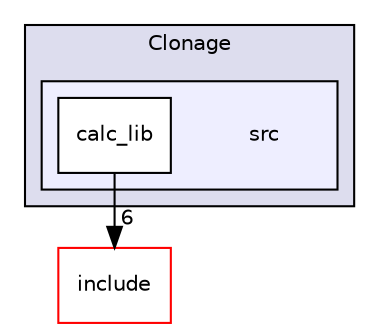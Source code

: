 digraph "O:/Documents/ENSG_3A/Projet_calculette/Clonage/src" {
  compound=true
  node [ fontsize="10", fontname="Helvetica"];
  edge [ labelfontsize="10", labelfontname="Helvetica"];
  subgraph clusterdir_41be43597ad8d392bd8a46645ff2b1b7 {
    graph [ bgcolor="#ddddee", pencolor="black", label="Clonage" fontname="Helvetica", fontsize="10", URL="dir_41be43597ad8d392bd8a46645ff2b1b7.html"]
  subgraph clusterdir_2cc309a84f414bca410acae58ff4e905 {
    graph [ bgcolor="#eeeeff", pencolor="black", label="" URL="dir_2cc309a84f414bca410acae58ff4e905.html"];
    dir_2cc309a84f414bca410acae58ff4e905 [shape=plaintext label="src"];
    dir_f590600fadce9df44aaa3cdf387695e9 [shape=box label="calc_lib" color="black" fillcolor="white" style="filled" URL="dir_f590600fadce9df44aaa3cdf387695e9.html"];
  }
  }
  dir_8ae9b5850aba480c13ee343367913353 [shape=box label="include" fillcolor="white" style="filled" color="red" URL="dir_8ae9b5850aba480c13ee343367913353.html"];
  dir_f590600fadce9df44aaa3cdf387695e9->dir_8ae9b5850aba480c13ee343367913353 [headlabel="6", labeldistance=1.5 headhref="dir_000007_000010.html"];
}

